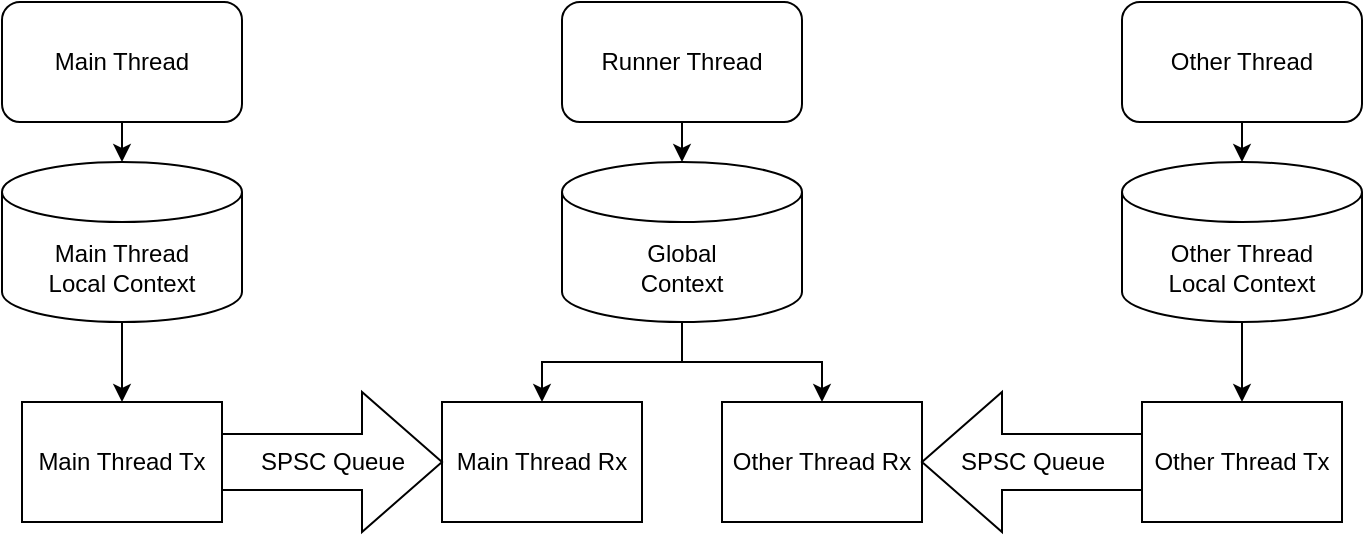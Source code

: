 <mxfile version="24.1.0" type="device">
  <diagram name="Page-1" id="Rg1wvmKeIK1ApaawC0lj">
    <mxGraphModel dx="1709" dy="893" grid="1" gridSize="10" guides="1" tooltips="1" connect="1" arrows="1" fold="1" page="1" pageScale="1" pageWidth="850" pageHeight="1100" math="0" shadow="0">
      <root>
        <mxCell id="0" />
        <mxCell id="1" parent="0" />
        <mxCell id="izBGRy2q3cdgwRrHEA5k-1" value="Main Thread" style="rounded=1;whiteSpace=wrap;html=1;" vertex="1" parent="1">
          <mxGeometry x="120" y="360" width="120" height="60" as="geometry" />
        </mxCell>
        <mxCell id="izBGRy2q3cdgwRrHEA5k-24" style="edgeStyle=orthogonalEdgeStyle;rounded=0;orthogonalLoop=1;jettySize=auto;html=1;exitX=0.5;exitY=1;exitDx=0;exitDy=0;exitPerimeter=0;entryX=0.5;entryY=0;entryDx=0;entryDy=0;" edge="1" parent="1" source="izBGRy2q3cdgwRrHEA5k-2" target="izBGRy2q3cdgwRrHEA5k-23">
          <mxGeometry relative="1" as="geometry" />
        </mxCell>
        <mxCell id="izBGRy2q3cdgwRrHEA5k-2" value="Main Thread&lt;div&gt;Local&amp;nbsp;&lt;span style=&quot;background-color: initial;&quot;&gt;Context&lt;/span&gt;&lt;/div&gt;" style="shape=cylinder3;whiteSpace=wrap;html=1;boundedLbl=1;backgroundOutline=1;size=15;" vertex="1" parent="1">
          <mxGeometry x="120" y="440" width="120" height="80" as="geometry" />
        </mxCell>
        <mxCell id="izBGRy2q3cdgwRrHEA5k-5" value="Runner Thread" style="rounded=1;whiteSpace=wrap;html=1;" vertex="1" parent="1">
          <mxGeometry x="400" y="360" width="120" height="60" as="geometry" />
        </mxCell>
        <mxCell id="izBGRy2q3cdgwRrHEA5k-40" style="edgeStyle=orthogonalEdgeStyle;rounded=0;orthogonalLoop=1;jettySize=auto;html=1;exitX=0.5;exitY=1;exitDx=0;exitDy=0;exitPerimeter=0;entryX=0.5;entryY=0;entryDx=0;entryDy=0;" edge="1" parent="1" source="izBGRy2q3cdgwRrHEA5k-6" target="izBGRy2q3cdgwRrHEA5k-25">
          <mxGeometry relative="1" as="geometry" />
        </mxCell>
        <mxCell id="izBGRy2q3cdgwRrHEA5k-41" style="edgeStyle=orthogonalEdgeStyle;rounded=0;orthogonalLoop=1;jettySize=auto;html=1;exitX=0.5;exitY=1;exitDx=0;exitDy=0;exitPerimeter=0;entryX=0.5;entryY=0;entryDx=0;entryDy=0;" edge="1" parent="1" source="izBGRy2q3cdgwRrHEA5k-6" target="izBGRy2q3cdgwRrHEA5k-35">
          <mxGeometry relative="1" as="geometry" />
        </mxCell>
        <mxCell id="izBGRy2q3cdgwRrHEA5k-6" value="Global&lt;div&gt;Context&lt;/div&gt;" style="shape=cylinder3;whiteSpace=wrap;html=1;boundedLbl=1;backgroundOutline=1;size=15;" vertex="1" parent="1">
          <mxGeometry x="400" y="440" width="120" height="80" as="geometry" />
        </mxCell>
        <mxCell id="izBGRy2q3cdgwRrHEA5k-11" style="edgeStyle=orthogonalEdgeStyle;rounded=0;orthogonalLoop=1;jettySize=auto;html=1;exitX=0.5;exitY=1;exitDx=0;exitDy=0;entryX=0.5;entryY=0;entryDx=0;entryDy=0;entryPerimeter=0;" edge="1" parent="1" source="izBGRy2q3cdgwRrHEA5k-5" target="izBGRy2q3cdgwRrHEA5k-6">
          <mxGeometry relative="1" as="geometry" />
        </mxCell>
        <mxCell id="izBGRy2q3cdgwRrHEA5k-15" style="edgeStyle=orthogonalEdgeStyle;rounded=0;orthogonalLoop=1;jettySize=auto;html=1;exitX=0.5;exitY=1;exitDx=0;exitDy=0;entryX=0.5;entryY=0;entryDx=0;entryDy=0;entryPerimeter=0;" edge="1" parent="1" source="izBGRy2q3cdgwRrHEA5k-1" target="izBGRy2q3cdgwRrHEA5k-2">
          <mxGeometry relative="1" as="geometry" />
        </mxCell>
        <mxCell id="izBGRy2q3cdgwRrHEA5k-22" style="edgeStyle=orthogonalEdgeStyle;rounded=0;orthogonalLoop=1;jettySize=auto;html=1;exitX=0.5;exitY=1;exitDx=0;exitDy=0;" edge="1" parent="1" source="izBGRy2q3cdgwRrHEA5k-23">
          <mxGeometry relative="1" as="geometry">
            <mxPoint x="180" y="590" as="sourcePoint" />
            <mxPoint x="180" y="590" as="targetPoint" />
          </mxGeometry>
        </mxCell>
        <mxCell id="izBGRy2q3cdgwRrHEA5k-25" value="Main Thread Rx" style="rounded=0;whiteSpace=wrap;html=1;" vertex="1" parent="1">
          <mxGeometry x="340" y="560" width="100" height="60" as="geometry" />
        </mxCell>
        <mxCell id="izBGRy2q3cdgwRrHEA5k-29" value="Other Thread" style="rounded=1;whiteSpace=wrap;html=1;" vertex="1" parent="1">
          <mxGeometry x="680" y="360" width="120" height="60" as="geometry" />
        </mxCell>
        <mxCell id="izBGRy2q3cdgwRrHEA5k-30" style="edgeStyle=orthogonalEdgeStyle;rounded=0;orthogonalLoop=1;jettySize=auto;html=1;exitX=0.5;exitY=1;exitDx=0;exitDy=0;exitPerimeter=0;entryX=0.5;entryY=0;entryDx=0;entryDy=0;" edge="1" parent="1" source="izBGRy2q3cdgwRrHEA5k-31" target="izBGRy2q3cdgwRrHEA5k-34">
          <mxGeometry relative="1" as="geometry" />
        </mxCell>
        <mxCell id="izBGRy2q3cdgwRrHEA5k-31" value="Other Thread&lt;div&gt;Local&amp;nbsp;&lt;span style=&quot;background-color: initial;&quot;&gt;Context&lt;/span&gt;&lt;/div&gt;" style="shape=cylinder3;whiteSpace=wrap;html=1;boundedLbl=1;backgroundOutline=1;size=15;" vertex="1" parent="1">
          <mxGeometry x="680" y="440" width="120" height="80" as="geometry" />
        </mxCell>
        <mxCell id="izBGRy2q3cdgwRrHEA5k-32" style="edgeStyle=orthogonalEdgeStyle;rounded=0;orthogonalLoop=1;jettySize=auto;html=1;exitX=0.5;exitY=1;exitDx=0;exitDy=0;entryX=0.5;entryY=0;entryDx=0;entryDy=0;entryPerimeter=0;" edge="1" parent="1" source="izBGRy2q3cdgwRrHEA5k-29" target="izBGRy2q3cdgwRrHEA5k-31">
          <mxGeometry relative="1" as="geometry" />
        </mxCell>
        <mxCell id="izBGRy2q3cdgwRrHEA5k-33" style="edgeStyle=orthogonalEdgeStyle;rounded=0;orthogonalLoop=1;jettySize=auto;html=1;exitX=0.5;exitY=1;exitDx=0;exitDy=0;" edge="1" parent="1">
          <mxGeometry relative="1" as="geometry">
            <mxPoint x="740" y="590" as="sourcePoint" />
            <mxPoint x="740" y="590" as="targetPoint" />
          </mxGeometry>
        </mxCell>
        <mxCell id="izBGRy2q3cdgwRrHEA5k-34" value="Other Thread Tx" style="rounded=0;whiteSpace=wrap;html=1;" vertex="1" parent="1">
          <mxGeometry x="690" y="560" width="100" height="60" as="geometry" />
        </mxCell>
        <mxCell id="izBGRy2q3cdgwRrHEA5k-35" value="Other Thread Rx" style="rounded=0;whiteSpace=wrap;html=1;" vertex="1" parent="1">
          <mxGeometry x="480" y="560" width="100" height="60" as="geometry" />
        </mxCell>
        <mxCell id="izBGRy2q3cdgwRrHEA5k-42" value="" style="edgeStyle=orthogonalEdgeStyle;rounded=0;orthogonalLoop=1;jettySize=auto;html=1;exitX=0.5;exitY=1;exitDx=0;exitDy=0;" edge="1" parent="1" target="izBGRy2q3cdgwRrHEA5k-23">
          <mxGeometry relative="1" as="geometry">
            <mxPoint x="180" y="590" as="sourcePoint" />
            <mxPoint x="180" y="590" as="targetPoint" />
          </mxGeometry>
        </mxCell>
        <mxCell id="izBGRy2q3cdgwRrHEA5k-23" value="Main Thread Tx" style="rounded=0;whiteSpace=wrap;html=1;" vertex="1" parent="1">
          <mxGeometry x="130" y="560" width="100" height="60" as="geometry" />
        </mxCell>
        <mxCell id="izBGRy2q3cdgwRrHEA5k-46" value="SPSC Queue" style="html=1;shadow=0;dashed=0;align=center;verticalAlign=middle;shape=mxgraph.arrows2.arrow;dy=0.6;dx=40;notch=0;" vertex="1" parent="1">
          <mxGeometry x="230" y="555" width="110" height="70" as="geometry" />
        </mxCell>
        <mxCell id="izBGRy2q3cdgwRrHEA5k-48" value="SPSC Queue" style="html=1;shadow=0;dashed=0;align=center;verticalAlign=middle;shape=mxgraph.arrows2.arrow;dy=0.6;dx=40;flipH=1;notch=0;" vertex="1" parent="1">
          <mxGeometry x="580" y="555" width="110" height="70" as="geometry" />
        </mxCell>
      </root>
    </mxGraphModel>
  </diagram>
</mxfile>
